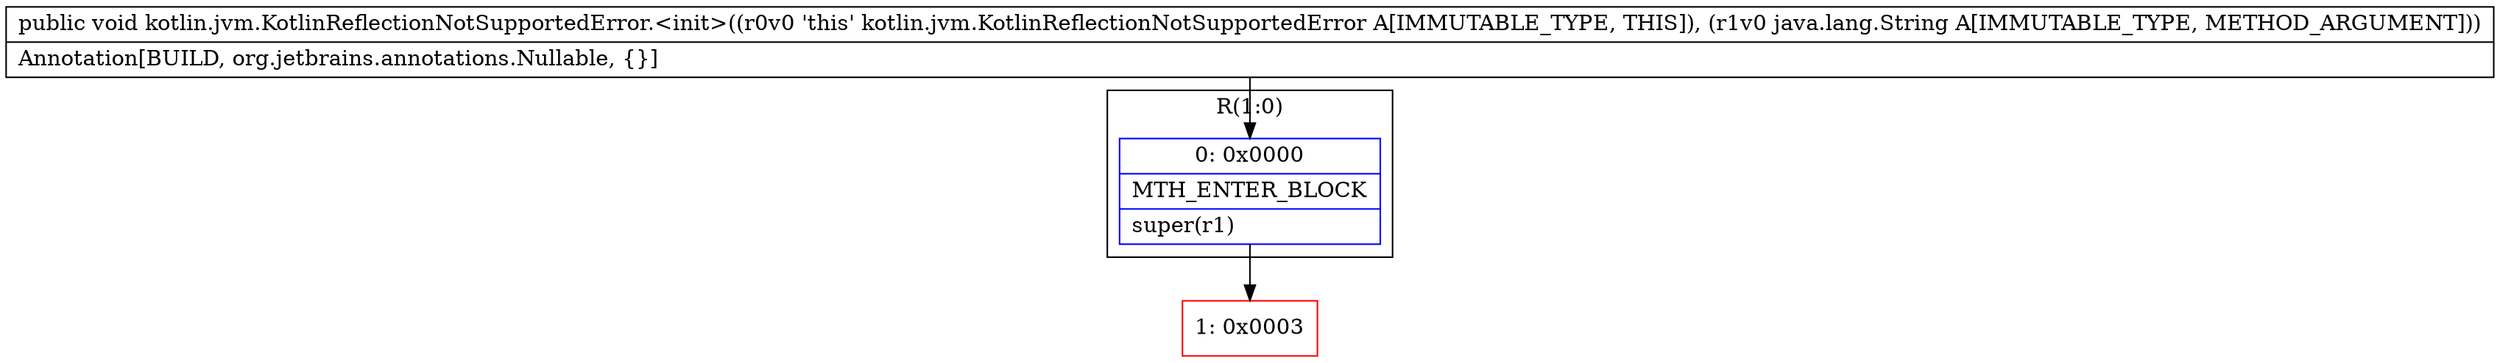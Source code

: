 digraph "CFG forkotlin.jvm.KotlinReflectionNotSupportedError.\<init\>(Ljava\/lang\/String;)V" {
subgraph cluster_Region_682482536 {
label = "R(1:0)";
node [shape=record,color=blue];
Node_0 [shape=record,label="{0\:\ 0x0000|MTH_ENTER_BLOCK\l|super(r1)\l}"];
}
Node_1 [shape=record,color=red,label="{1\:\ 0x0003}"];
MethodNode[shape=record,label="{public void kotlin.jvm.KotlinReflectionNotSupportedError.\<init\>((r0v0 'this' kotlin.jvm.KotlinReflectionNotSupportedError A[IMMUTABLE_TYPE, THIS]), (r1v0 java.lang.String A[IMMUTABLE_TYPE, METHOD_ARGUMENT]))  | Annotation[BUILD, org.jetbrains.annotations.Nullable, \{\}]\l}"];
MethodNode -> Node_0;
Node_0 -> Node_1;
}

